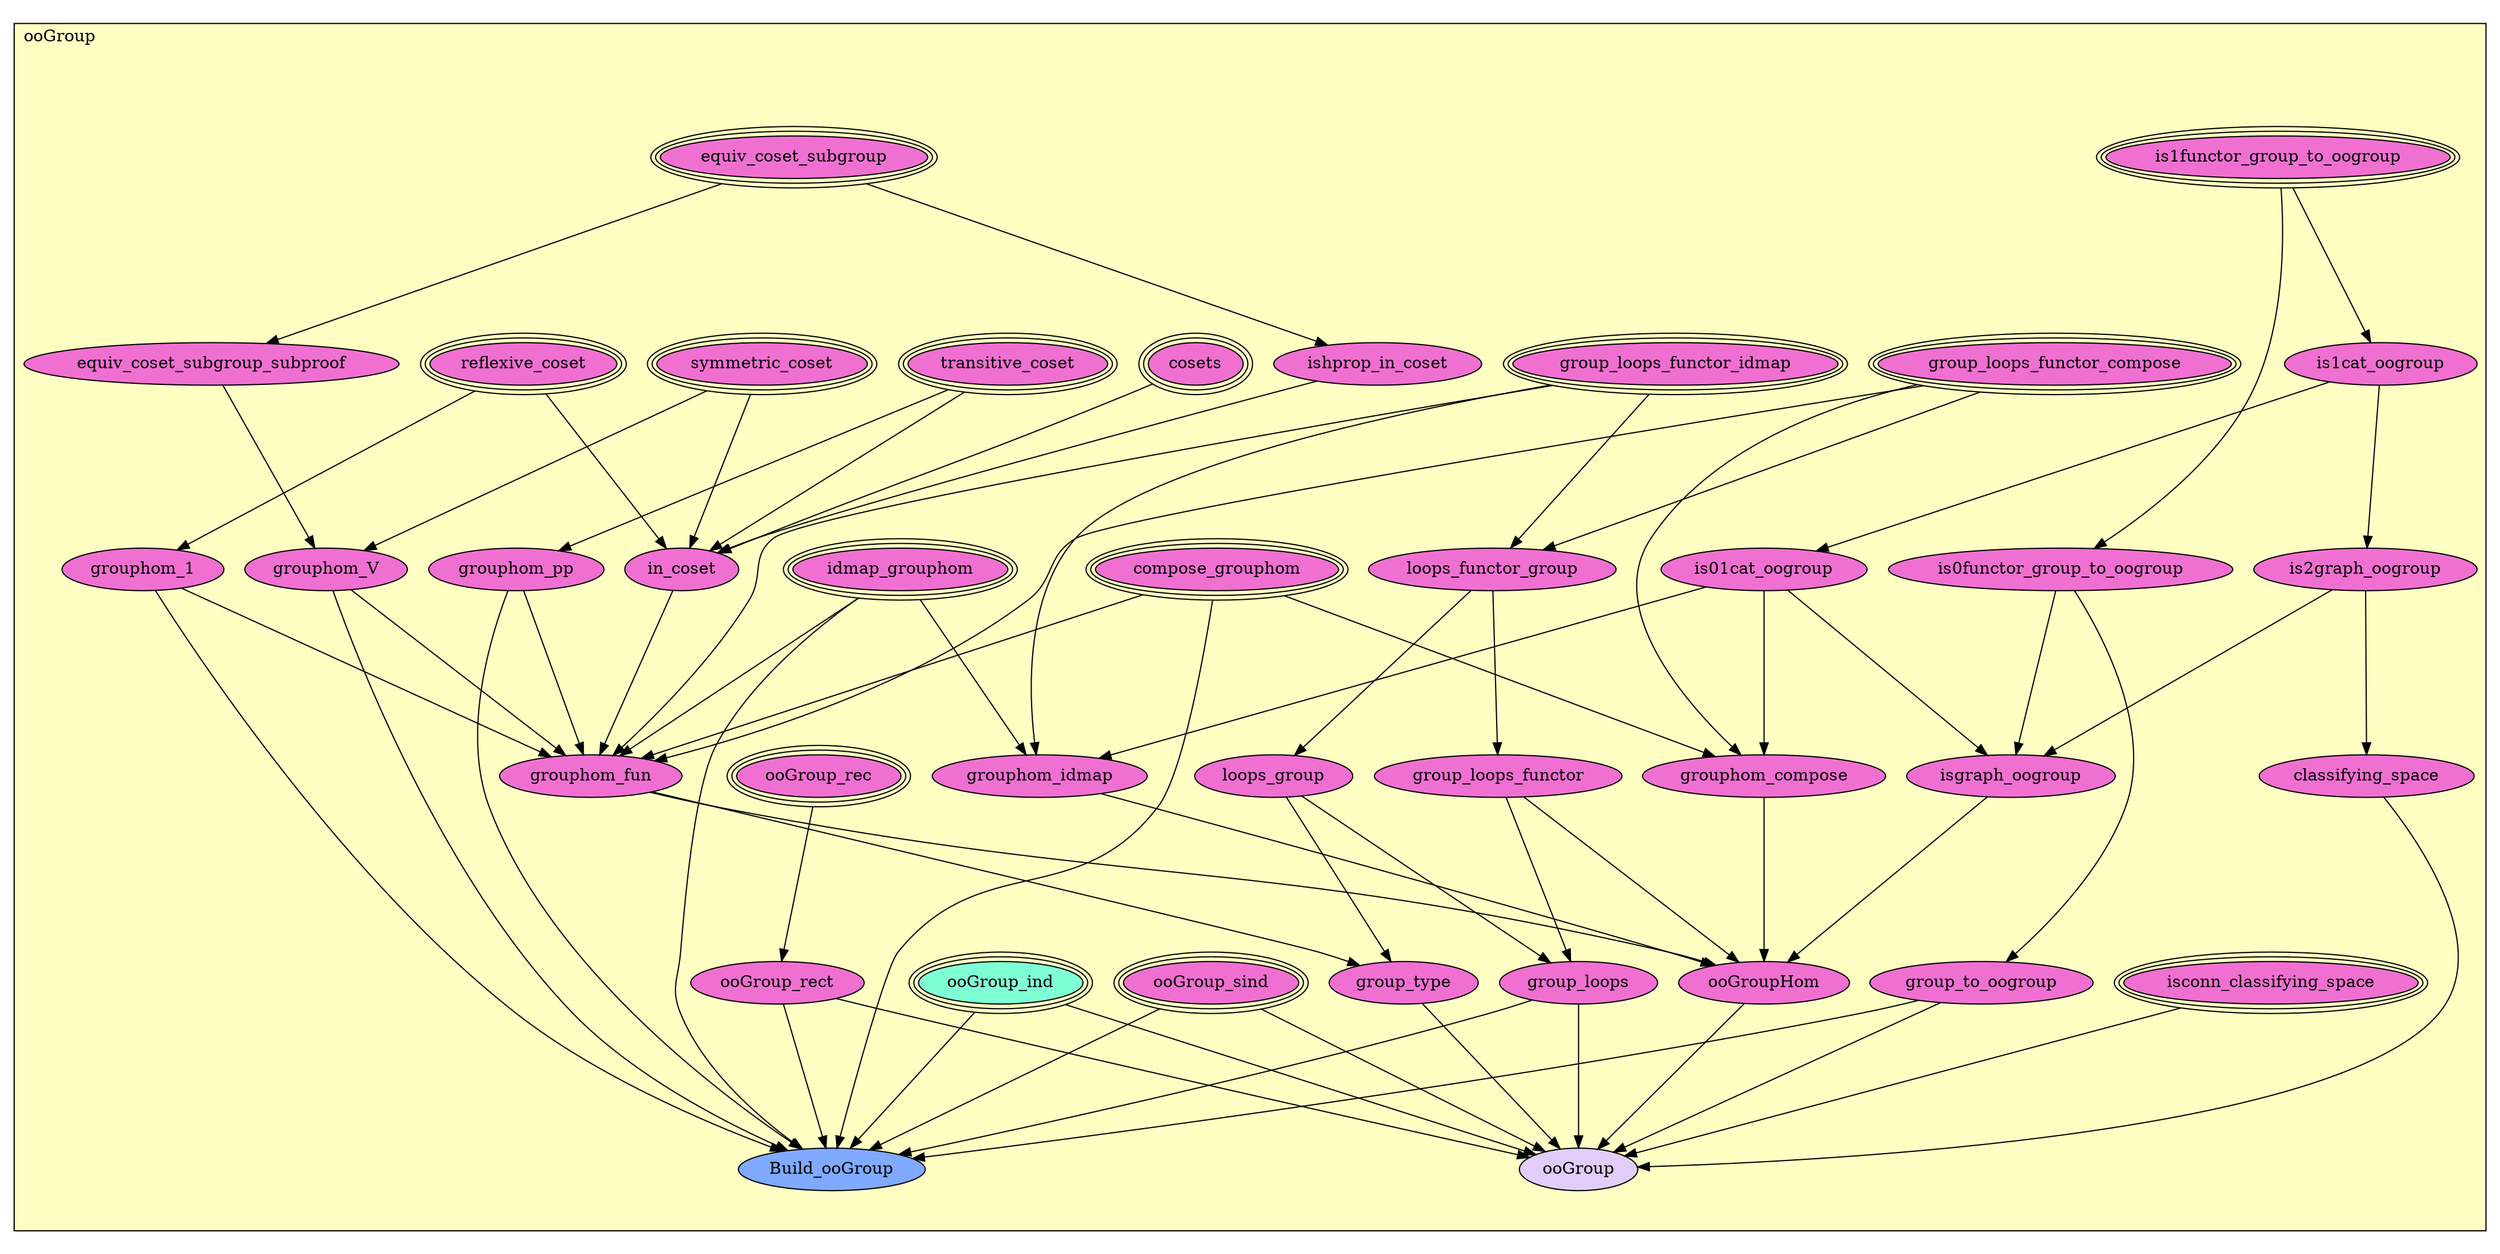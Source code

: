 digraph HoTT_Algebra_ooGroup {
  graph [ratio=0.5]
  node [style=filled]
ooGroup_is1functor_group_to_oogroup [label="is1functor_group_to_oogroup", URL=<ooGroup.html#is1functor_group_to_oogroup>, peripheries=3, fillcolor="#F070D1"] ;
ooGroup_is0functor_group_to_oogroup [label="is0functor_group_to_oogroup", URL=<ooGroup.html#is0functor_group_to_oogroup>, fillcolor="#F070D1"] ;
ooGroup_group_to_oogroup [label="group_to_oogroup", URL=<ooGroup.html#group_to_oogroup>, fillcolor="#F070D1"] ;
ooGroup_is1cat_oogroup [label="is1cat_oogroup", URL=<ooGroup.html#is1cat_oogroup>, fillcolor="#F070D1"] ;
ooGroup_is2graph_oogroup [label="is2graph_oogroup", URL=<ooGroup.html#is2graph_oogroup>, fillcolor="#F070D1"] ;
ooGroup_is01cat_oogroup [label="is01cat_oogroup", URL=<ooGroup.html#is01cat_oogroup>, fillcolor="#F070D1"] ;
ooGroup_isgraph_oogroup [label="isgraph_oogroup", URL=<ooGroup.html#isgraph_oogroup>, fillcolor="#F070D1"] ;
ooGroup_cosets [label="cosets", URL=<ooGroup.html#cosets>, peripheries=3, fillcolor="#F070D1"] ;
ooGroup_equiv_coset_subgroup [label="equiv_coset_subgroup", URL=<ooGroup.html#equiv_coset_subgroup>, peripheries=3, fillcolor="#F070D1"] ;
ooGroup_equiv_coset_subgroup_subproof [label="equiv_coset_subgroup_subproof", URL=<ooGroup.html#equiv_coset_subgroup_subproof>, fillcolor="#F070D1"] ;
ooGroup_transitive_coset [label="transitive_coset", URL=<ooGroup.html#transitive_coset>, peripheries=3, fillcolor="#F070D1"] ;
ooGroup_symmetric_coset [label="symmetric_coset", URL=<ooGroup.html#symmetric_coset>, peripheries=3, fillcolor="#F070D1"] ;
ooGroup_reflexive_coset [label="reflexive_coset", URL=<ooGroup.html#reflexive_coset>, peripheries=3, fillcolor="#F070D1"] ;
ooGroup_ishprop_in_coset [label="ishprop_in_coset", URL=<ooGroup.html#ishprop_in_coset>, fillcolor="#F070D1"] ;
ooGroup_in_coset [label="in_coset", URL=<ooGroup.html#in_coset>, fillcolor="#F070D1"] ;
ooGroup_grouphom_1 [label="grouphom_1", URL=<ooGroup.html#grouphom_1>, fillcolor="#F070D1"] ;
ooGroup_grouphom_V [label="grouphom_V", URL=<ooGroup.html#grouphom_V>, fillcolor="#F070D1"] ;
ooGroup_grouphom_pp [label="grouphom_pp", URL=<ooGroup.html#grouphom_pp>, fillcolor="#F070D1"] ;
ooGroup_idmap_grouphom [label="idmap_grouphom", URL=<ooGroup.html#idmap_grouphom>, peripheries=3, fillcolor="#F070D1"] ;
ooGroup_compose_grouphom [label="compose_grouphom", URL=<ooGroup.html#compose_grouphom>, peripheries=3, fillcolor="#F070D1"] ;
ooGroup_group_loops_functor_idmap [label="group_loops_functor_idmap", URL=<ooGroup.html#group_loops_functor_idmap>, peripheries=3, fillcolor="#F070D1"] ;
ooGroup_grouphom_idmap [label="grouphom_idmap", URL=<ooGroup.html#grouphom_idmap>, fillcolor="#F070D1"] ;
ooGroup_group_loops_functor_compose [label="group_loops_functor_compose", URL=<ooGroup.html#group_loops_functor_compose>, peripheries=3, fillcolor="#F070D1"] ;
ooGroup_grouphom_compose [label="grouphom_compose", URL=<ooGroup.html#grouphom_compose>, fillcolor="#F070D1"] ;
ooGroup_loops_functor_group [label="loops_functor_group", URL=<ooGroup.html#loops_functor_group>, fillcolor="#F070D1"] ;
ooGroup_group_loops_functor [label="group_loops_functor", URL=<ooGroup.html#group_loops_functor>, fillcolor="#F070D1"] ;
ooGroup_grouphom_fun [label="grouphom_fun", URL=<ooGroup.html#grouphom_fun>, fillcolor="#F070D1"] ;
ooGroup_ooGroupHom [label="ooGroupHom", URL=<ooGroup.html#ooGroupHom>, fillcolor="#F070D1"] ;
ooGroup_loops_group [label="loops_group", URL=<ooGroup.html#loops_group>, fillcolor="#F070D1"] ;
ooGroup_group_loops [label="group_loops", URL=<ooGroup.html#group_loops>, fillcolor="#F070D1"] ;
ooGroup_group_type [label="group_type", URL=<ooGroup.html#group_type>, fillcolor="#F070D1"] ;
ooGroup_isconn_classifying_space [label="isconn_classifying_space", URL=<ooGroup.html#isconn_classifying_space>, peripheries=3, fillcolor="#F070D1"] ;
ooGroup_classifying_space [label="classifying_space", URL=<ooGroup.html#classifying_space>, fillcolor="#F070D1"] ;
ooGroup_ooGroup_sind [label="ooGroup_sind", URL=<ooGroup.html#ooGroup_sind>, peripheries=3, fillcolor="#F070D1"] ;
ooGroup_ooGroup_rec [label="ooGroup_rec", URL=<ooGroup.html#ooGroup_rec>, peripheries=3, fillcolor="#F070D1"] ;
ooGroup_ooGroup_ind [label="ooGroup_ind", URL=<ooGroup.html#ooGroup_ind>, peripheries=3, fillcolor="#7FFFD4"] ;
ooGroup_ooGroup_rect [label="ooGroup_rect", URL=<ooGroup.html#ooGroup_rect>, fillcolor="#F070D1"] ;
ooGroup_Build_ooGroup [label="Build_ooGroup", URL=<ooGroup.html#Build_ooGroup>, fillcolor="#7FAAFF"] ;
ooGroup_ooGroup [label="ooGroup", URL=<ooGroup.html#ooGroup>, fillcolor="#E2CDFA"] ;
  ooGroup_is1functor_group_to_oogroup -> ooGroup_is0functor_group_to_oogroup [] ;
  ooGroup_is1functor_group_to_oogroup -> ooGroup_is1cat_oogroup [] ;
  ooGroup_is0functor_group_to_oogroup -> ooGroup_group_to_oogroup [] ;
  ooGroup_is0functor_group_to_oogroup -> ooGroup_isgraph_oogroup [] ;
  ooGroup_group_to_oogroup -> ooGroup_Build_ooGroup [] ;
  ooGroup_group_to_oogroup -> ooGroup_ooGroup [] ;
  ooGroup_is1cat_oogroup -> ooGroup_is2graph_oogroup [] ;
  ooGroup_is1cat_oogroup -> ooGroup_is01cat_oogroup [] ;
  ooGroup_is2graph_oogroup -> ooGroup_isgraph_oogroup [] ;
  ooGroup_is2graph_oogroup -> ooGroup_classifying_space [] ;
  ooGroup_is01cat_oogroup -> ooGroup_isgraph_oogroup [] ;
  ooGroup_is01cat_oogroup -> ooGroup_grouphom_idmap [] ;
  ooGroup_is01cat_oogroup -> ooGroup_grouphom_compose [] ;
  ooGroup_isgraph_oogroup -> ooGroup_ooGroupHom [] ;
  ooGroup_cosets -> ooGroup_in_coset [] ;
  ooGroup_equiv_coset_subgroup -> ooGroup_equiv_coset_subgroup_subproof [] ;
  ooGroup_equiv_coset_subgroup -> ooGroup_ishprop_in_coset [] ;
  ooGroup_equiv_coset_subgroup_subproof -> ooGroup_grouphom_V [] ;
  ooGroup_transitive_coset -> ooGroup_in_coset [] ;
  ooGroup_transitive_coset -> ooGroup_grouphom_pp [] ;
  ooGroup_symmetric_coset -> ooGroup_in_coset [] ;
  ooGroup_symmetric_coset -> ooGroup_grouphom_V [] ;
  ooGroup_reflexive_coset -> ooGroup_in_coset [] ;
  ooGroup_reflexive_coset -> ooGroup_grouphom_1 [] ;
  ooGroup_ishprop_in_coset -> ooGroup_in_coset [] ;
  ooGroup_in_coset -> ooGroup_grouphom_fun [] ;
  ooGroup_grouphom_1 -> ooGroup_grouphom_fun [] ;
  ooGroup_grouphom_1 -> ooGroup_Build_ooGroup [] ;
  ooGroup_grouphom_V -> ooGroup_grouphom_fun [] ;
  ooGroup_grouphom_V -> ooGroup_Build_ooGroup [] ;
  ooGroup_grouphom_pp -> ooGroup_grouphom_fun [] ;
  ooGroup_grouphom_pp -> ooGroup_Build_ooGroup [] ;
  ooGroup_idmap_grouphom -> ooGroup_grouphom_idmap [] ;
  ooGroup_idmap_grouphom -> ooGroup_grouphom_fun [] ;
  ooGroup_idmap_grouphom -> ooGroup_Build_ooGroup [] ;
  ooGroup_compose_grouphom -> ooGroup_grouphom_compose [] ;
  ooGroup_compose_grouphom -> ooGroup_grouphom_fun [] ;
  ooGroup_compose_grouphom -> ooGroup_Build_ooGroup [] ;
  ooGroup_group_loops_functor_idmap -> ooGroup_grouphom_idmap [] ;
  ooGroup_group_loops_functor_idmap -> ooGroup_loops_functor_group [] ;
  ooGroup_group_loops_functor_idmap -> ooGroup_grouphom_fun [] ;
  ooGroup_grouphom_idmap -> ooGroup_ooGroupHom [] ;
  ooGroup_group_loops_functor_compose -> ooGroup_grouphom_compose [] ;
  ooGroup_group_loops_functor_compose -> ooGroup_loops_functor_group [] ;
  ooGroup_group_loops_functor_compose -> ooGroup_grouphom_fun [] ;
  ooGroup_grouphom_compose -> ooGroup_ooGroupHom [] ;
  ooGroup_loops_functor_group -> ooGroup_group_loops_functor [] ;
  ooGroup_loops_functor_group -> ooGroup_loops_group [] ;
  ooGroup_group_loops_functor -> ooGroup_ooGroupHom [] ;
  ooGroup_group_loops_functor -> ooGroup_group_loops [] ;
  ooGroup_grouphom_fun -> ooGroup_ooGroupHom [] ;
  ooGroup_grouphom_fun -> ooGroup_group_type [] ;
  ooGroup_ooGroupHom -> ooGroup_ooGroup [] ;
  ooGroup_loops_group -> ooGroup_group_loops [] ;
  ooGroup_loops_group -> ooGroup_group_type [] ;
  ooGroup_group_loops -> ooGroup_Build_ooGroup [] ;
  ooGroup_group_loops -> ooGroup_ooGroup [] ;
  ooGroup_group_type -> ooGroup_ooGroup [] ;
  ooGroup_isconn_classifying_space -> ooGroup_ooGroup [] ;
  ooGroup_classifying_space -> ooGroup_ooGroup [] ;
  ooGroup_ooGroup_sind -> ooGroup_Build_ooGroup [] ;
  ooGroup_ooGroup_sind -> ooGroup_ooGroup [] ;
  ooGroup_ooGroup_rec -> ooGroup_ooGroup_rect [] ;
  ooGroup_ooGroup_ind -> ooGroup_Build_ooGroup [] ;
  ooGroup_ooGroup_ind -> ooGroup_ooGroup [] ;
  ooGroup_ooGroup_rect -> ooGroup_Build_ooGroup [] ;
  ooGroup_ooGroup_rect -> ooGroup_ooGroup [] ;
subgraph cluster_ooGroup { label="ooGroup"; fillcolor="#FFFFC3"; labeljust=l; style=filled 
ooGroup_ooGroup; ooGroup_Build_ooGroup; ooGroup_ooGroup_rect; ooGroup_ooGroup_ind; ooGroup_ooGroup_rec; ooGroup_ooGroup_sind; ooGroup_classifying_space; ooGroup_isconn_classifying_space; ooGroup_group_type; ooGroup_group_loops; ooGroup_loops_group; ooGroup_ooGroupHom; ooGroup_grouphom_fun; ooGroup_group_loops_functor; ooGroup_loops_functor_group; ooGroup_grouphom_compose; ooGroup_group_loops_functor_compose; ooGroup_grouphom_idmap; ooGroup_group_loops_functor_idmap; ooGroup_compose_grouphom; ooGroup_idmap_grouphom; ooGroup_grouphom_pp; ooGroup_grouphom_V; ooGroup_grouphom_1; ooGroup_in_coset; ooGroup_ishprop_in_coset; ooGroup_reflexive_coset; ooGroup_symmetric_coset; ooGroup_transitive_coset; ooGroup_equiv_coset_subgroup_subproof; ooGroup_equiv_coset_subgroup; ooGroup_cosets; ooGroup_isgraph_oogroup; ooGroup_is01cat_oogroup; ooGroup_is2graph_oogroup; ooGroup_is1cat_oogroup; ooGroup_group_to_oogroup; ooGroup_is0functor_group_to_oogroup; ooGroup_is1functor_group_to_oogroup; };
} /* END */
